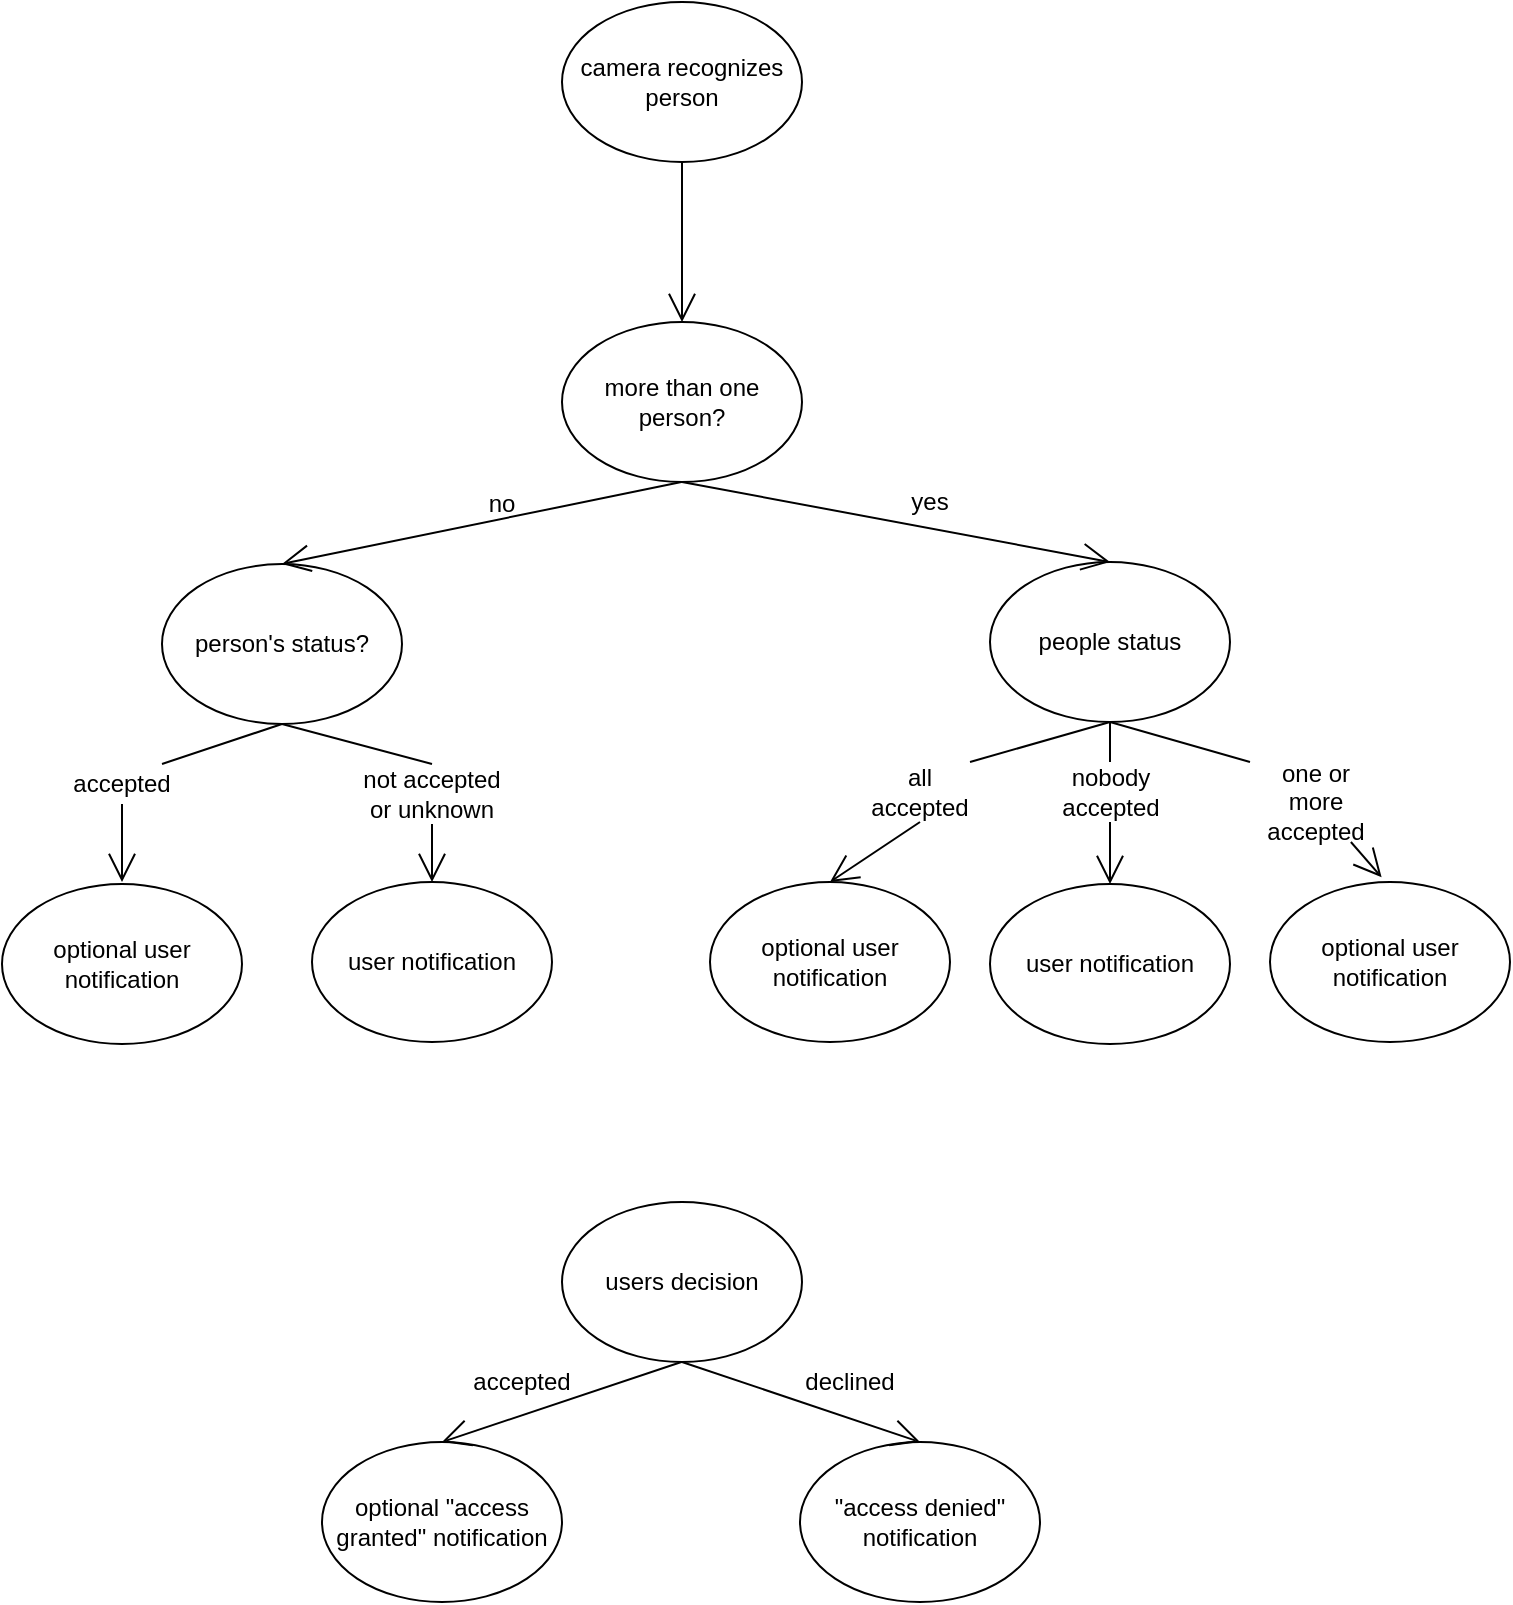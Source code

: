 <mxfile version="13.8.2" type="github"><diagram id="z5BKTEy7kt-2o3ALmdR7" name="NotificationActivityDiagram"><mxGraphModel dx="2630" dy="1033" grid="1" gridSize="10" guides="1" tooltips="1" connect="1" arrows="1" fold="1" page="1" pageScale="1" pageWidth="827" pageHeight="1169" math="0" shadow="0"><root><mxCell id="0"/><mxCell id="1" parent="0"/><mxCell id="NQ5Zk06NE-FvTYtAFist-1" value="camera recognizes person" style="ellipse;whiteSpace=wrap;html=1;" parent="1" vertex="1"><mxGeometry x="340" y="40" width="120" height="80" as="geometry"/></mxCell><mxCell id="NQ5Zk06NE-FvTYtAFist-18" value="more than one person?" style="ellipse;whiteSpace=wrap;html=1;" parent="1" vertex="1"><mxGeometry x="340" y="200" width="120" height="80" as="geometry"/></mxCell><mxCell id="NQ5Zk06NE-FvTYtAFist-21" value="person's status?" style="ellipse;whiteSpace=wrap;html=1;" parent="1" vertex="1"><mxGeometry x="140" y="321" width="120" height="80" as="geometry"/></mxCell><mxCell id="NQ5Zk06NE-FvTYtAFist-22" value="no" style="text;html=1;strokeColor=none;fillColor=none;align=center;verticalAlign=middle;whiteSpace=wrap;rounded=0;" parent="1" vertex="1"><mxGeometry x="290" y="281" width="40" height="20" as="geometry"/></mxCell><mxCell id="NQ5Zk06NE-FvTYtAFist-29" value="user notification" style="ellipse;whiteSpace=wrap;html=1;" parent="1" vertex="1"><mxGeometry x="215" y="480" width="120" height="80" as="geometry"/></mxCell><mxCell id="NQ5Zk06NE-FvTYtAFist-31" value="optional user notification" style="ellipse;whiteSpace=wrap;html=1;" parent="1" vertex="1"><mxGeometry x="60" y="481" width="120" height="80" as="geometry"/></mxCell><mxCell id="NQ5Zk06NE-FvTYtAFist-33" value="accepted" style="text;html=1;strokeColor=none;fillColor=none;align=center;verticalAlign=middle;whiteSpace=wrap;rounded=0;" parent="1" vertex="1"><mxGeometry x="100" y="421" width="40" height="20" as="geometry"/></mxCell><mxCell id="NQ5Zk06NE-FvTYtAFist-34" value="not accepted&lt;br&gt;or unknown" style="text;html=1;strokeColor=none;fillColor=none;align=center;verticalAlign=middle;whiteSpace=wrap;rounded=0;" parent="1" vertex="1"><mxGeometry x="230" y="421" width="90" height="30" as="geometry"/></mxCell><mxCell id="NQ5Zk06NE-FvTYtAFist-42" value="" style="endArrow=none;html=1;exitX=0.5;exitY=1;exitDx=0;exitDy=0;entryX=1;entryY=0;entryDx=0;entryDy=0;" parent="1" source="NQ5Zk06NE-FvTYtAFist-21" target="NQ5Zk06NE-FvTYtAFist-33" edge="1"><mxGeometry width="50" height="50" relative="1" as="geometry"><mxPoint x="290" y="511" as="sourcePoint"/><mxPoint x="340" y="461" as="targetPoint"/></mxGeometry></mxCell><mxCell id="NQ5Zk06NE-FvTYtAFist-43" value="" style="endArrow=none;html=1;entryX=0.5;entryY=1;entryDx=0;entryDy=0;exitX=0.5;exitY=0;exitDx=0;exitDy=0;" parent="1" source="NQ5Zk06NE-FvTYtAFist-34" target="NQ5Zk06NE-FvTYtAFist-21" edge="1"><mxGeometry width="50" height="50" relative="1" as="geometry"><mxPoint x="290" y="511" as="sourcePoint"/><mxPoint x="340" y="461" as="targetPoint"/></mxGeometry></mxCell><mxCell id="NQ5Zk06NE-FvTYtAFist-48" value="people status" style="ellipse;whiteSpace=wrap;html=1;" parent="1" vertex="1"><mxGeometry x="554" y="320" width="120" height="80" as="geometry"/></mxCell><mxCell id="NQ5Zk06NE-FvTYtAFist-50" value="yes" style="text;html=1;strokeColor=none;fillColor=none;align=center;verticalAlign=middle;whiteSpace=wrap;rounded=0;" parent="1" vertex="1"><mxGeometry x="504" y="280" width="40" height="20" as="geometry"/></mxCell><mxCell id="NQ5Zk06NE-FvTYtAFist-51" value="optional user notification" style="ellipse;whiteSpace=wrap;html=1;direction=west;" parent="1" vertex="1"><mxGeometry x="694" y="480" width="120" height="80" as="geometry"/></mxCell><mxCell id="NQ5Zk06NE-FvTYtAFist-52" value="user notification" style="ellipse;whiteSpace=wrap;html=1;" parent="1" vertex="1"><mxGeometry x="554" y="481" width="120" height="80" as="geometry"/></mxCell><mxCell id="NQ5Zk06NE-FvTYtAFist-53" value="optional user notification" style="ellipse;whiteSpace=wrap;html=1;" parent="1" vertex="1"><mxGeometry x="414" y="480" width="120" height="80" as="geometry"/></mxCell><mxCell id="NQ5Zk06NE-FvTYtAFist-54" value="one or more accepted" style="text;html=1;strokeColor=none;fillColor=none;align=center;verticalAlign=middle;whiteSpace=wrap;rounded=0;" parent="1" vertex="1"><mxGeometry x="684" y="420" width="66" height="40" as="geometry"/></mxCell><mxCell id="NQ5Zk06NE-FvTYtAFist-55" value="all accepted" style="text;html=1;strokeColor=none;fillColor=none;align=center;verticalAlign=middle;whiteSpace=wrap;rounded=0;" parent="1" vertex="1"><mxGeometry x="494" y="420" width="50" height="30" as="geometry"/></mxCell><mxCell id="NQ5Zk06NE-FvTYtAFist-57" value="nobody accepted" style="text;html=1;strokeColor=none;fillColor=none;align=center;verticalAlign=middle;whiteSpace=wrap;rounded=0;" parent="1" vertex="1"><mxGeometry x="571.5" y="420" width="85" height="30" as="geometry"/></mxCell><mxCell id="NQ5Zk06NE-FvTYtAFist-58" value="" style="endArrow=none;html=1;exitX=0.5;exitY=1;exitDx=0;exitDy=0;entryX=1;entryY=0;entryDx=0;entryDy=0;" parent="1" target="NQ5Zk06NE-FvTYtAFist-55" edge="1"><mxGeometry width="50" height="50" relative="1" as="geometry"><mxPoint x="614.0" y="400" as="sourcePoint"/><mxPoint x="754" y="460" as="targetPoint"/></mxGeometry></mxCell><mxCell id="NQ5Zk06NE-FvTYtAFist-59" value="" style="endArrow=none;html=1;entryX=0.5;entryY=1;entryDx=0;entryDy=0;exitX=0.5;exitY=0;exitDx=0;exitDy=0;" parent="1" source="NQ5Zk06NE-FvTYtAFist-57" edge="1"><mxGeometry width="50" height="50" relative="1" as="geometry"><mxPoint x="704" y="510" as="sourcePoint"/><mxPoint x="614.0" y="400" as="targetPoint"/></mxGeometry></mxCell><mxCell id="NQ5Zk06NE-FvTYtAFist-61" value="" style="endArrow=none;html=1;exitX=0;exitY=0;exitDx=0;exitDy=0;" parent="1" source="NQ5Zk06NE-FvTYtAFist-54" edge="1"><mxGeometry width="50" height="50" relative="1" as="geometry"><mxPoint x="704" y="510" as="sourcePoint"/><mxPoint x="614.0" y="400" as="targetPoint"/></mxGeometry></mxCell><mxCell id="tLFTzRxf8sq1pDT_HXNf-1" value="users decision" style="ellipse;whiteSpace=wrap;html=1;" parent="1" vertex="1"><mxGeometry x="340" y="640" width="120" height="80" as="geometry"/></mxCell><mxCell id="tLFTzRxf8sq1pDT_HXNf-2" value="optional &quot;access granted&quot; notification" style="ellipse;whiteSpace=wrap;html=1;" parent="1" vertex="1"><mxGeometry x="220" y="760" width="120" height="80" as="geometry"/></mxCell><mxCell id="tLFTzRxf8sq1pDT_HXNf-4" value="accepted" style="text;html=1;strokeColor=none;fillColor=none;align=center;verticalAlign=middle;whiteSpace=wrap;rounded=0;" parent="1" vertex="1"><mxGeometry x="300" y="720" width="40" height="20" as="geometry"/></mxCell><mxCell id="tLFTzRxf8sq1pDT_HXNf-6" value="" style="endArrow=open;endFill=1;endSize=12;html=1;exitX=0.5;exitY=1;exitDx=0;exitDy=0;entryX=0.5;entryY=0;entryDx=0;entryDy=0;" parent="1" source="NQ5Zk06NE-FvTYtAFist-1" target="NQ5Zk06NE-FvTYtAFist-18" edge="1"><mxGeometry width="160" relative="1" as="geometry"><mxPoint x="540" y="280" as="sourcePoint"/><mxPoint x="700" y="280" as="targetPoint"/></mxGeometry></mxCell><mxCell id="tLFTzRxf8sq1pDT_HXNf-7" value="" style="endArrow=open;endFill=1;endSize=12;html=1;exitX=0.5;exitY=1;exitDx=0;exitDy=0;entryX=0.5;entryY=0;entryDx=0;entryDy=0;" parent="1" target="NQ5Zk06NE-FvTYtAFist-21" edge="1"><mxGeometry width="160" relative="1" as="geometry"><mxPoint x="399.71" y="280" as="sourcePoint"/><mxPoint x="399.71" y="360" as="targetPoint"/></mxGeometry></mxCell><mxCell id="tLFTzRxf8sq1pDT_HXNf-8" value="" style="endArrow=open;endFill=1;endSize=12;html=1;entryX=0.5;entryY=0;entryDx=0;entryDy=0;" parent="1" target="NQ5Zk06NE-FvTYtAFist-48" edge="1"><mxGeometry width="160" relative="1" as="geometry"><mxPoint x="400" y="280" as="sourcePoint"/><mxPoint x="420" y="220" as="targetPoint"/></mxGeometry></mxCell><mxCell id="tLFTzRxf8sq1pDT_HXNf-9" value="" style="endArrow=open;endFill=1;endSize=12;html=1;exitX=0.5;exitY=1;exitDx=0;exitDy=0;" parent="1" source="NQ5Zk06NE-FvTYtAFist-33" edge="1"><mxGeometry width="160" relative="1" as="geometry"><mxPoint x="430" y="150" as="sourcePoint"/><mxPoint x="120" y="480" as="targetPoint"/></mxGeometry></mxCell><mxCell id="tLFTzRxf8sq1pDT_HXNf-10" value="" style="endArrow=open;endFill=1;endSize=12;html=1;exitX=0.5;exitY=1;exitDx=0;exitDy=0;entryX=0.5;entryY=0;entryDx=0;entryDy=0;" parent="1" source="NQ5Zk06NE-FvTYtAFist-34" target="NQ5Zk06NE-FvTYtAFist-29" edge="1"><mxGeometry width="160" relative="1" as="geometry"><mxPoint x="440" y="160" as="sourcePoint"/><mxPoint x="440" y="240" as="targetPoint"/></mxGeometry></mxCell><mxCell id="tLFTzRxf8sq1pDT_HXNf-11" value="" style="endArrow=open;endFill=1;endSize=12;html=1;exitX=0.5;exitY=1;exitDx=0;exitDy=0;entryX=0.5;entryY=0;entryDx=0;entryDy=0;" parent="1" source="NQ5Zk06NE-FvTYtAFist-55" target="NQ5Zk06NE-FvTYtAFist-53" edge="1"><mxGeometry width="160" relative="1" as="geometry"><mxPoint x="450" y="170" as="sourcePoint"/><mxPoint x="450" y="250" as="targetPoint"/></mxGeometry></mxCell><mxCell id="tLFTzRxf8sq1pDT_HXNf-12" value="" style="endArrow=open;endFill=1;endSize=12;html=1;exitX=0.5;exitY=1;exitDx=0;exitDy=0;entryX=0.5;entryY=0;entryDx=0;entryDy=0;" parent="1" source="NQ5Zk06NE-FvTYtAFist-57" target="NQ5Zk06NE-FvTYtAFist-52" edge="1"><mxGeometry width="160" relative="1" as="geometry"><mxPoint x="460" y="180" as="sourcePoint"/><mxPoint x="460" y="260" as="targetPoint"/></mxGeometry></mxCell><mxCell id="tLFTzRxf8sq1pDT_HXNf-13" value="" style="endArrow=open;endFill=1;endSize=12;html=1;entryX=0.535;entryY=1.03;entryDx=0;entryDy=0;entryPerimeter=0;" parent="1" source="NQ5Zk06NE-FvTYtAFist-54" target="NQ5Zk06NE-FvTYtAFist-51" edge="1"><mxGeometry width="160" relative="1" as="geometry"><mxPoint x="470" y="190" as="sourcePoint"/><mxPoint x="470" y="270" as="targetPoint"/></mxGeometry></mxCell><mxCell id="tLFTzRxf8sq1pDT_HXNf-14" value="" style="endArrow=open;endFill=1;endSize=12;html=1;exitX=0.5;exitY=1;exitDx=0;exitDy=0;entryX=0.5;entryY=0;entryDx=0;entryDy=0;" parent="1" target="tLFTzRxf8sq1pDT_HXNf-2" edge="1"><mxGeometry width="160" relative="1" as="geometry"><mxPoint x="399.71" y="720" as="sourcePoint"/><mxPoint x="399.71" y="800" as="targetPoint"/></mxGeometry></mxCell><mxCell id="tLFTzRxf8sq1pDT_HXNf-15" value="&quot;access denied&quot; notification" style="ellipse;whiteSpace=wrap;html=1;" parent="1" vertex="1"><mxGeometry x="459" y="760" width="120" height="80" as="geometry"/></mxCell><mxCell id="tLFTzRxf8sq1pDT_HXNf-16" value="" style="endArrow=open;endFill=1;endSize=12;html=1;exitX=0.5;exitY=1;exitDx=0;exitDy=0;entryX=0.5;entryY=0;entryDx=0;entryDy=0;" parent="1" source="tLFTzRxf8sq1pDT_HXNf-1" target="tLFTzRxf8sq1pDT_HXNf-15" edge="1"><mxGeometry width="160" relative="1" as="geometry"><mxPoint x="540" y="700" as="sourcePoint"/><mxPoint x="700" y="700" as="targetPoint"/></mxGeometry></mxCell><mxCell id="tLFTzRxf8sq1pDT_HXNf-17" value="declined" style="text;html=1;strokeColor=none;fillColor=none;align=center;verticalAlign=middle;whiteSpace=wrap;rounded=0;" parent="1" vertex="1"><mxGeometry x="464" y="720" width="40" height="20" as="geometry"/></mxCell></root></mxGraphModel></diagram></mxfile>